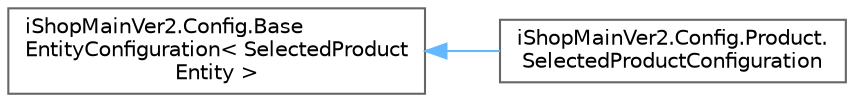 digraph "Graphical Class Hierarchy"
{
 // LATEX_PDF_SIZE
  bgcolor="transparent";
  edge [fontname=Helvetica,fontsize=10,labelfontname=Helvetica,labelfontsize=10];
  node [fontname=Helvetica,fontsize=10,shape=box,height=0.2,width=0.4];
  rankdir="LR";
  Node0 [id="Node000000",label="iShopMainVer2.Config.Base\lEntityConfiguration\< SelectedProduct\lEntity \>",height=0.2,width=0.4,color="grey40", fillcolor="white", style="filled",URL="$classi_shop_main_ver2_1_1_config_1_1_base_entity_configuration.html",tooltip=" "];
  Node0 -> Node1 [id="edge21_Node000000_Node000001",dir="back",color="steelblue1",style="solid",tooltip=" "];
  Node1 [id="Node000001",label="iShopMainVer2.Config.Product.\lSelectedProductConfiguration",height=0.2,width=0.4,color="grey40", fillcolor="white", style="filled",URL="$classi_shop_main_ver2_1_1_config_1_1_product_1_1_selected_product_configuration.html",tooltip=" "];
}
